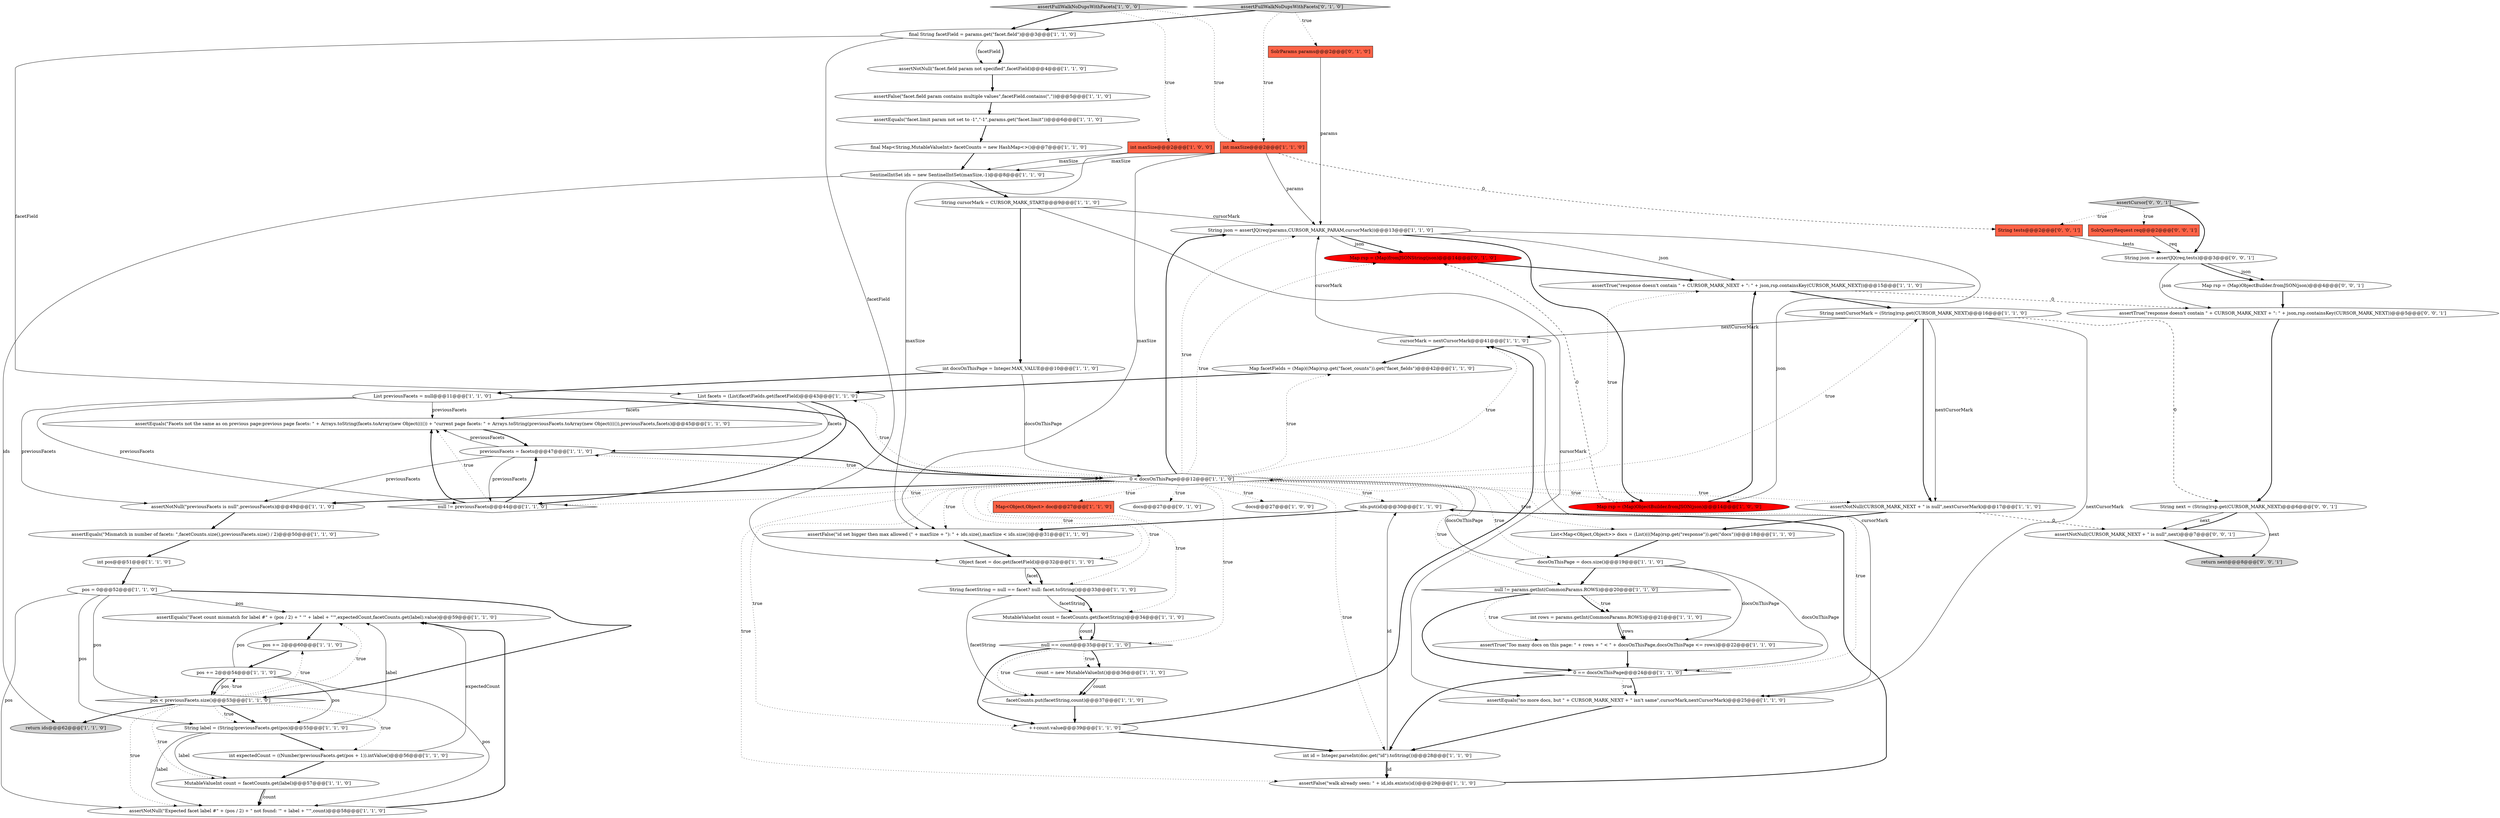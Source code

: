 digraph {
37 [style = filled, label = "return ids@@@62@@@['1', '1', '0']", fillcolor = lightgray, shape = ellipse image = "AAA0AAABBB1BBB"];
3 [style = filled, label = "count = new MutableValueInt()@@@36@@@['1', '1', '0']", fillcolor = white, shape = ellipse image = "AAA0AAABBB1BBB"];
31 [style = filled, label = "int rows = params.getInt(CommonParams.ROWS)@@@21@@@['1', '1', '0']", fillcolor = white, shape = ellipse image = "AAA0AAABBB1BBB"];
55 [style = filled, label = "ids.put(id)@@@30@@@['1', '1', '0']", fillcolor = white, shape = ellipse image = "AAA0AAABBB1BBB"];
39 [style = filled, label = "assertEquals(\"Mismatch in number of facets: \",facetCounts.size(),previousFacets.size() / 2)@@@50@@@['1', '1', '0']", fillcolor = white, shape = ellipse image = "AAA0AAABBB1BBB"];
13 [style = filled, label = "String cursorMark = CURSOR_MARK_START@@@9@@@['1', '1', '0']", fillcolor = white, shape = ellipse image = "AAA0AAABBB1BBB"];
42 [style = filled, label = "MutableValueInt count = facetCounts.get(label)@@@57@@@['1', '1', '0']", fillcolor = white, shape = ellipse image = "AAA0AAABBB1BBB"];
44 [style = filled, label = "String json = assertJQ(req(params,CURSOR_MARK_PARAM,cursorMark))@@@13@@@['1', '1', '0']", fillcolor = white, shape = ellipse image = "AAA0AAABBB1BBB"];
27 [style = filled, label = "assertEquals(\"Facets not the same as on previous page:previous page facets: \" + Arrays.toString(facets.toArray(new Object(((()) + \"current page facets: \" + Arrays.toString(previousFacets.toArray(new Object(((()),previousFacets,facets)@@@45@@@['1', '1', '0']", fillcolor = white, shape = ellipse image = "AAA0AAABBB1BBB"];
57 [style = filled, label = "Map rsp = (Map)fromJSONString(json)@@@14@@@['0', '1', '0']", fillcolor = red, shape = ellipse image = "AAA1AAABBB2BBB"];
17 [style = filled, label = "String facetString = null == facet? null: facet.toString()@@@33@@@['1', '1', '0']", fillcolor = white, shape = ellipse image = "AAA0AAABBB1BBB"];
12 [style = filled, label = "facetCounts.put(facetString,count)@@@37@@@['1', '1', '0']", fillcolor = white, shape = ellipse image = "AAA0AAABBB1BBB"];
51 [style = filled, label = "String nextCursorMark = (String)rsp.get(CURSOR_MARK_NEXT)@@@16@@@['1', '1', '0']", fillcolor = white, shape = ellipse image = "AAA0AAABBB1BBB"];
49 [style = filled, label = "null == count@@@35@@@['1', '1', '0']", fillcolor = white, shape = diamond image = "AAA0AAABBB1BBB"];
16 [style = filled, label = "null != params.getInt(CommonParams.ROWS)@@@20@@@['1', '1', '0']", fillcolor = white, shape = diamond image = "AAA0AAABBB1BBB"];
38 [style = filled, label = "List facets = (List)facetFields.get(facetField)@@@43@@@['1', '1', '0']", fillcolor = white, shape = ellipse image = "AAA0AAABBB1BBB"];
22 [style = filled, label = "int docsOnThisPage = Integer.MAX_VALUE@@@10@@@['1', '1', '0']", fillcolor = white, shape = ellipse image = "AAA0AAABBB1BBB"];
28 [style = filled, label = "assertEquals(\"Facet count mismatch for label #\" + (pos / 2) + \" '\" + label + \"'\",expectedCount,facetCounts.get(label).value)@@@59@@@['1', '1', '0']", fillcolor = white, shape = ellipse image = "AAA0AAABBB1BBB"];
54 [style = filled, label = "List previousFacets = null@@@11@@@['1', '1', '0']", fillcolor = white, shape = ellipse image = "AAA0AAABBB1BBB"];
61 [style = filled, label = "assertNotNull(CURSOR_MARK_NEXT + \" is null\",next)@@@7@@@['0', '0', '1']", fillcolor = white, shape = ellipse image = "AAA0AAABBB3BBB"];
64 [style = filled, label = "String json = assertJQ(req,tests)@@@3@@@['0', '0', '1']", fillcolor = white, shape = ellipse image = "AAA0AAABBB3BBB"];
36 [style = filled, label = "0 < docsOnThisPage@@@12@@@['1', '1', '0']", fillcolor = white, shape = diamond image = "AAA0AAABBB1BBB"];
47 [style = filled, label = "assertTrue(\"response doesn't contain \" + CURSOR_MARK_NEXT + \": \" + json,rsp.containsKey(CURSOR_MARK_NEXT))@@@15@@@['1', '1', '0']", fillcolor = white, shape = ellipse image = "AAA0AAABBB1BBB"];
60 [style = filled, label = "assertFullWalkNoDupsWithFacets['0', '1', '0']", fillcolor = lightgray, shape = diamond image = "AAA0AAABBB2BBB"];
63 [style = filled, label = "return next@@@8@@@['0', '0', '1']", fillcolor = lightgray, shape = ellipse image = "AAA0AAABBB3BBB"];
65 [style = filled, label = "assertTrue(\"response doesn't contain \" + CURSOR_MARK_NEXT + \": \" + json,rsp.containsKey(CURSOR_MARK_NEXT))@@@5@@@['0', '0', '1']", fillcolor = white, shape = ellipse image = "AAA0AAABBB3BBB"];
10 [style = filled, label = "pos += 2@@@60@@@['1', '1', '0']", fillcolor = white, shape = ellipse image = "AAA0AAABBB1BBB"];
9 [style = filled, label = "String label = (String)previousFacets.get(pos)@@@55@@@['1', '1', '0']", fillcolor = white, shape = ellipse image = "AAA0AAABBB1BBB"];
14 [style = filled, label = "int maxSize@@@2@@@['1', '0', '0']", fillcolor = tomato, shape = box image = "AAA0AAABBB1BBB"];
68 [style = filled, label = "assertCursor['0', '0', '1']", fillcolor = lightgray, shape = diamond image = "AAA0AAABBB3BBB"];
46 [style = filled, label = "SentinelIntSet ids = new SentinelIntSet(maxSize,-1)@@@8@@@['1', '1', '0']", fillcolor = white, shape = ellipse image = "AAA0AAABBB1BBB"];
53 [style = filled, label = "previousFacets = facets@@@47@@@['1', '1', '0']", fillcolor = white, shape = ellipse image = "AAA0AAABBB1BBB"];
34 [style = filled, label = "int pos@@@51@@@['1', '1', '0']", fillcolor = white, shape = ellipse image = "AAA0AAABBB1BBB"];
2 [style = filled, label = "List<Map<Object,Object>> docs = (List)(((Map)rsp.get(\"response\")).get(\"docs\"))@@@18@@@['1', '1', '0']", fillcolor = white, shape = ellipse image = "AAA0AAABBB1BBB"];
4 [style = filled, label = "pos < previousFacets.size()@@@53@@@['1', '1', '0']", fillcolor = white, shape = diamond image = "AAA0AAABBB1BBB"];
21 [style = filled, label = "Map<Object,Object> doc@@@27@@@['1', '1', '0']", fillcolor = tomato, shape = box image = "AAA0AAABBB1BBB"];
30 [style = filled, label = "assertEquals(\"facet.limit param not set to -1\",\"-1\",params.get(\"facet.limit\"))@@@6@@@['1', '1', '0']", fillcolor = white, shape = ellipse image = "AAA0AAABBB1BBB"];
8 [style = filled, label = "final String facetField = params.get(\"facet.field\")@@@3@@@['1', '1', '0']", fillcolor = white, shape = ellipse image = "AAA0AAABBB1BBB"];
56 [style = filled, label = "assertFalse(\"walk already seen: \" + id,ids.exists(id))@@@29@@@['1', '1', '0']", fillcolor = white, shape = ellipse image = "AAA0AAABBB1BBB"];
32 [style = filled, label = "assertNotNull(\"previousFacets is null\",previousFacets)@@@49@@@['1', '1', '0']", fillcolor = white, shape = ellipse image = "AAA0AAABBB1BBB"];
67 [style = filled, label = "Map rsp = (Map)ObjectBuilder.fromJSON(json)@@@4@@@['0', '0', '1']", fillcolor = white, shape = ellipse image = "AAA0AAABBB3BBB"];
11 [style = filled, label = "assertNotNull(\"facet.field param not specified\",facetField)@@@4@@@['1', '1', '0']", fillcolor = white, shape = ellipse image = "AAA0AAABBB1BBB"];
52 [style = filled, label = "cursorMark = nextCursorMark@@@41@@@['1', '1', '0']", fillcolor = white, shape = ellipse image = "AAA0AAABBB1BBB"];
62 [style = filled, label = "SolrQueryRequest req@@@2@@@['0', '0', '1']", fillcolor = tomato, shape = box image = "AAA0AAABBB3BBB"];
35 [style = filled, label = "int maxSize@@@2@@@['1', '1', '0']", fillcolor = tomato, shape = box image = "AAA0AAABBB1BBB"];
58 [style = filled, label = "SolrParams params@@@2@@@['0', '1', '0']", fillcolor = tomato, shape = box image = "AAA0AAABBB2BBB"];
24 [style = filled, label = "int expectedCount = ((Number)previousFacets.get(pos + 1)).intValue()@@@56@@@['1', '1', '0']", fillcolor = white, shape = ellipse image = "AAA0AAABBB1BBB"];
45 [style = filled, label = "int id = Integer.parseInt(doc.get(\"id\").toString())@@@28@@@['1', '1', '0']", fillcolor = white, shape = ellipse image = "AAA0AAABBB1BBB"];
59 [style = filled, label = "docs@@@27@@@['0', '1', '0']", fillcolor = white, shape = ellipse image = "AAA0AAABBB2BBB"];
19 [style = filled, label = "assertEquals(\"no more docs, but \" + CURSOR_MARK_NEXT + \" isn't same\",cursorMark,nextCursorMark)@@@25@@@['1', '1', '0']", fillcolor = white, shape = ellipse image = "AAA0AAABBB1BBB"];
66 [style = filled, label = "String tests@@@2@@@['0', '0', '1']", fillcolor = tomato, shape = box image = "AAA0AAABBB3BBB"];
25 [style = filled, label = "null != previousFacets@@@44@@@['1', '1', '0']", fillcolor = white, shape = diamond image = "AAA0AAABBB1BBB"];
41 [style = filled, label = "Map rsp = (Map)ObjectBuilder.fromJSON(json)@@@14@@@['1', '0', '0']", fillcolor = red, shape = ellipse image = "AAA1AAABBB1BBB"];
43 [style = filled, label = "assertFalse(\"facet.field param contains multiple values\",facetField.contains(\",\"))@@@5@@@['1', '1', '0']", fillcolor = white, shape = ellipse image = "AAA0AAABBB1BBB"];
20 [style = filled, label = "assertFalse(\"id set bigger then max allowed (\" + maxSize + \"): \" + ids.size(),maxSize < ids.size())@@@31@@@['1', '1', '0']", fillcolor = white, shape = ellipse image = "AAA0AAABBB1BBB"];
33 [style = filled, label = "0 == docsOnThisPage@@@24@@@['1', '1', '0']", fillcolor = white, shape = diamond image = "AAA0AAABBB1BBB"];
18 [style = filled, label = "final Map<String,MutableValueInt> facetCounts = new HashMap<>()@@@7@@@['1', '1', '0']", fillcolor = white, shape = ellipse image = "AAA0AAABBB1BBB"];
6 [style = filled, label = "docs@@@27@@@['1', '0', '0']", fillcolor = white, shape = ellipse image = "AAA0AAABBB1BBB"];
7 [style = filled, label = "Object facet = doc.get(facetField)@@@32@@@['1', '1', '0']", fillcolor = white, shape = ellipse image = "AAA0AAABBB1BBB"];
48 [style = filled, label = "pos = 0@@@52@@@['1', '1', '0']", fillcolor = white, shape = ellipse image = "AAA0AAABBB1BBB"];
5 [style = filled, label = "pos += 2@@@54@@@['1', '1', '0']", fillcolor = white, shape = ellipse image = "AAA0AAABBB1BBB"];
15 [style = filled, label = "++count.value@@@39@@@['1', '1', '0']", fillcolor = white, shape = ellipse image = "AAA0AAABBB1BBB"];
26 [style = filled, label = "assertTrue(\"Too many docs on this page: \" + rows + \" < \" + docsOnThisPage,docsOnThisPage <= rows)@@@22@@@['1', '1', '0']", fillcolor = white, shape = ellipse image = "AAA0AAABBB1BBB"];
23 [style = filled, label = "docsOnThisPage = docs.size()@@@19@@@['1', '1', '0']", fillcolor = white, shape = ellipse image = "AAA0AAABBB1BBB"];
69 [style = filled, label = "String next = (String)rsp.get(CURSOR_MARK_NEXT)@@@6@@@['0', '0', '1']", fillcolor = white, shape = ellipse image = "AAA0AAABBB3BBB"];
1 [style = filled, label = "assertNotNull(\"Expected facet label #\" + (pos / 2) + \" not found: '\" + label + \"'\",count)@@@58@@@['1', '1', '0']", fillcolor = white, shape = ellipse image = "AAA0AAABBB1BBB"];
40 [style = filled, label = "MutableValueInt count = facetCounts.get(facetString)@@@34@@@['1', '1', '0']", fillcolor = white, shape = ellipse image = "AAA0AAABBB1BBB"];
0 [style = filled, label = "assertNotNull(CURSOR_MARK_NEXT + \" is null\",nextCursorMark)@@@17@@@['1', '1', '0']", fillcolor = white, shape = ellipse image = "AAA0AAABBB1BBB"];
50 [style = filled, label = "assertFullWalkNoDupsWithFacets['1', '0', '0']", fillcolor = lightgray, shape = diamond image = "AAA0AAABBB1BBB"];
29 [style = filled, label = "Map facetFields = (Map)((Map)rsp.get(\"facet_counts\")).get(\"facet_fields\")@@@42@@@['1', '1', '0']", fillcolor = white, shape = ellipse image = "AAA0AAABBB1BBB"];
36->6 [style = dotted, label="true"];
40->49 [style = bold, label=""];
36->16 [style = dotted, label="true"];
52->19 [style = solid, label="cursorMark"];
48->9 [style = solid, label="pos"];
46->13 [style = bold, label=""];
4->1 [style = dotted, label="true"];
5->4 [style = solid, label="pos"];
51->52 [style = solid, label="nextCursorMark"];
45->56 [style = solid, label="id"];
48->4 [style = bold, label=""];
8->7 [style = solid, label="facetField"];
25->53 [style = bold, label=""];
36->21 [style = dotted, label="true"];
17->12 [style = solid, label="facetString"];
0->61 [style = dashed, label="0"];
60->35 [style = dotted, label="true"];
30->18 [style = bold, label=""];
36->38 [style = dotted, label="true"];
53->32 [style = solid, label="previousFacets"];
36->20 [style = dotted, label="true"];
9->1 [style = solid, label="label"];
60->58 [style = dotted, label="true"];
2->23 [style = bold, label=""];
53->36 [style = bold, label=""];
1->28 [style = bold, label=""];
51->69 [style = dashed, label="0"];
15->52 [style = bold, label=""];
58->44 [style = solid, label="params"];
47->51 [style = bold, label=""];
65->69 [style = bold, label=""];
4->42 [style = dotted, label="true"];
9->42 [style = solid, label="label"];
42->1 [style = solid, label="count"];
18->46 [style = bold, label=""];
33->45 [style = bold, label=""];
42->1 [style = bold, label=""];
46->37 [style = solid, label="ids"];
13->22 [style = bold, label=""];
4->24 [style = dotted, label="true"];
8->11 [style = bold, label=""];
9->24 [style = bold, label=""];
35->46 [style = solid, label="maxSize"];
36->0 [style = dotted, label="true"];
35->44 [style = solid, label="params"];
34->48 [style = bold, label=""];
23->36 [style = solid, label="docsOnThisPage"];
40->49 [style = solid, label="count"];
13->44 [style = solid, label="cursorMark"];
36->44 [style = bold, label=""];
7->17 [style = solid, label="facet"];
36->47 [style = dotted, label="true"];
64->65 [style = solid, label="json"];
27->53 [style = bold, label=""];
39->34 [style = bold, label=""];
8->38 [style = solid, label="facetField"];
50->14 [style = dotted, label="true"];
36->2 [style = dotted, label="true"];
51->0 [style = bold, label=""];
54->32 [style = solid, label="previousFacets"];
11->43 [style = bold, label=""];
36->40 [style = dotted, label="true"];
23->33 [style = solid, label="docsOnThisPage"];
17->40 [style = solid, label="facetString"];
45->55 [style = solid, label="id"];
68->66 [style = dotted, label="true"];
35->66 [style = dashed, label="0"];
4->28 [style = dotted, label="true"];
50->35 [style = dotted, label="true"];
25->27 [style = bold, label=""];
36->7 [style = dotted, label="true"];
36->45 [style = dotted, label="true"];
5->28 [style = solid, label="pos"];
14->20 [style = solid, label="maxSize"];
36->55 [style = dotted, label="true"];
14->46 [style = solid, label="maxSize"];
38->27 [style = solid, label="facets"];
36->44 [style = dotted, label="true"];
16->33 [style = bold, label=""];
22->36 [style = solid, label="docsOnThisPage"];
44->41 [style = bold, label=""];
49->3 [style = bold, label=""];
45->56 [style = bold, label=""];
38->25 [style = bold, label=""];
36->56 [style = dotted, label="true"];
29->38 [style = bold, label=""];
22->54 [style = bold, label=""];
36->29 [style = dotted, label="true"];
36->52 [style = dotted, label="true"];
20->7 [style = bold, label=""];
13->19 [style = solid, label="cursorMark"];
5->1 [style = solid, label="pos"];
61->63 [style = bold, label=""];
53->25 [style = solid, label="previousFacets"];
24->28 [style = solid, label="expectedCount"];
44->57 [style = bold, label=""];
36->53 [style = dotted, label="true"];
4->9 [style = bold, label=""];
4->5 [style = dotted, label="true"];
41->57 [style = dashed, label="0"];
68->62 [style = dotted, label="true"];
7->17 [style = bold, label=""];
51->19 [style = solid, label="nextCursorMark"];
4->10 [style = dotted, label="true"];
36->15 [style = dotted, label="true"];
17->40 [style = bold, label=""];
60->8 [style = bold, label=""];
3->12 [style = bold, label=""];
36->49 [style = dotted, label="true"];
69->63 [style = solid, label="next"];
31->26 [style = bold, label=""];
19->45 [style = bold, label=""];
10->5 [style = bold, label=""];
54->36 [style = bold, label=""];
69->61 [style = solid, label="next"];
16->31 [style = bold, label=""];
54->27 [style = solid, label="previousFacets"];
5->4 [style = bold, label=""];
52->44 [style = solid, label="cursorMark"];
64->67 [style = solid, label="json"];
8->11 [style = solid, label="facetField"];
49->15 [style = bold, label=""];
32->39 [style = bold, label=""];
64->67 [style = bold, label=""];
41->47 [style = bold, label=""];
3->12 [style = solid, label="count"];
36->51 [style = dotted, label="true"];
33->19 [style = bold, label=""];
57->47 [style = bold, label=""];
36->23 [style = dotted, label="true"];
16->31 [style = dotted, label="true"];
53->27 [style = solid, label="previousFacets"];
62->64 [style = solid, label="req"];
24->42 [style = bold, label=""];
48->1 [style = solid, label="pos"];
68->64 [style = bold, label=""];
44->57 [style = solid, label="json"];
36->41 [style = dotted, label="true"];
36->33 [style = dotted, label="true"];
23->16 [style = bold, label=""];
35->20 [style = solid, label="maxSize"];
15->45 [style = bold, label=""];
9->28 [style = solid, label="label"];
28->10 [style = bold, label=""];
55->20 [style = bold, label=""];
38->53 [style = solid, label="facets"];
0->2 [style = bold, label=""];
31->26 [style = solid, label="rows"];
12->15 [style = bold, label=""];
49->12 [style = dotted, label="true"];
66->64 [style = solid, label="tests"];
36->32 [style = bold, label=""];
67->65 [style = bold, label=""];
43->30 [style = bold, label=""];
54->25 [style = solid, label="previousFacets"];
69->61 [style = bold, label=""];
36->57 [style = dotted, label="true"];
16->26 [style = dotted, label="true"];
48->28 [style = solid, label="pos"];
23->26 [style = solid, label="docsOnThisPage"];
44->47 [style = solid, label="json"];
4->37 [style = bold, label=""];
36->17 [style = dotted, label="true"];
5->9 [style = solid, label="pos"];
51->0 [style = solid, label="nextCursorMark"];
48->4 [style = solid, label="pos"];
50->8 [style = bold, label=""];
33->19 [style = dotted, label="true"];
52->29 [style = bold, label=""];
47->65 [style = dashed, label="0"];
36->59 [style = dotted, label="true"];
44->41 [style = solid, label="json"];
4->9 [style = dotted, label="true"];
25->27 [style = dotted, label="true"];
26->33 [style = bold, label=""];
49->3 [style = dotted, label="true"];
36->25 [style = dotted, label="true"];
56->55 [style = bold, label=""];
}

